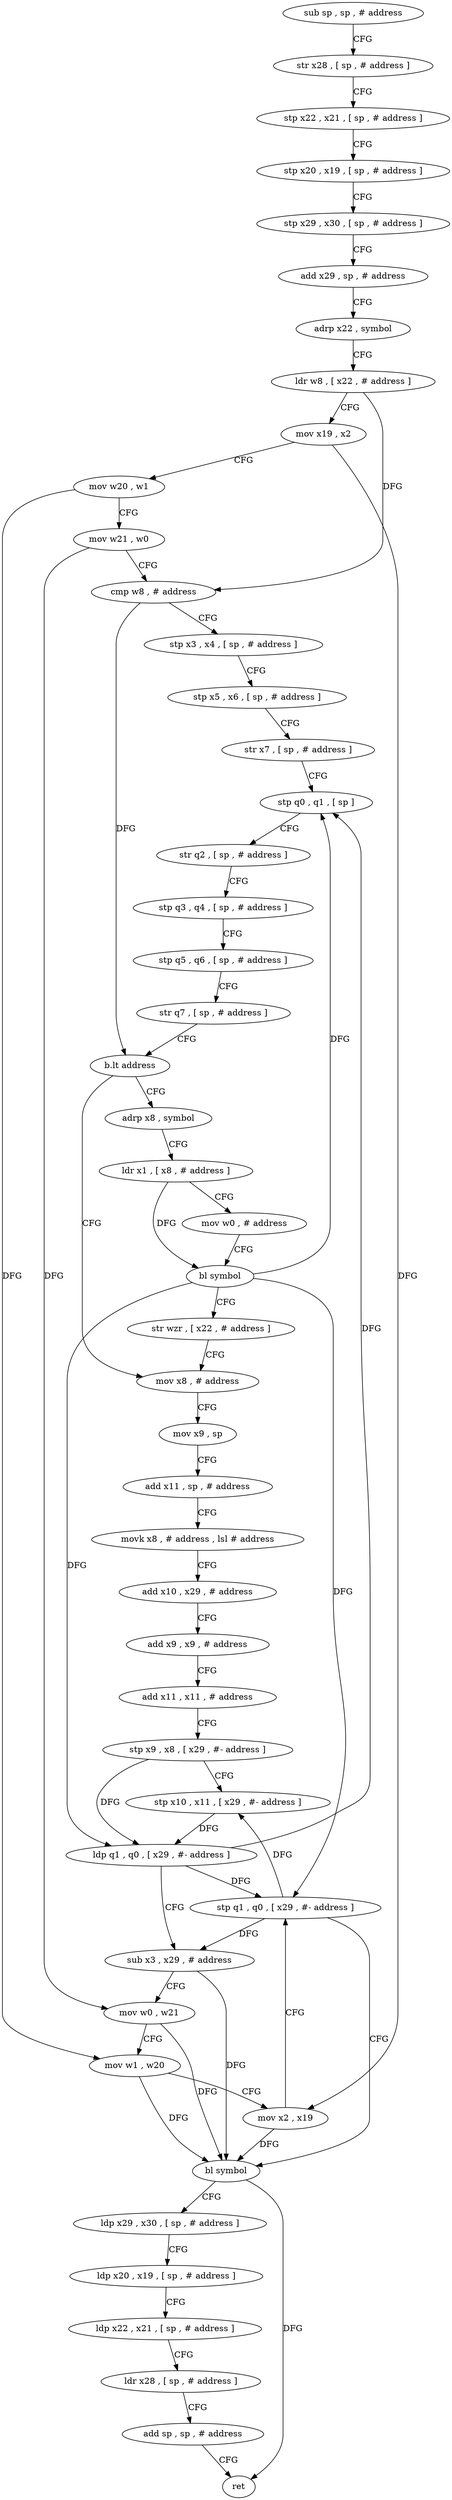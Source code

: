 digraph "func" {
"4207248" [label = "sub sp , sp , # address" ]
"4207252" [label = "str x28 , [ sp , # address ]" ]
"4207256" [label = "stp x22 , x21 , [ sp , # address ]" ]
"4207260" [label = "stp x20 , x19 , [ sp , # address ]" ]
"4207264" [label = "stp x29 , x30 , [ sp , # address ]" ]
"4207268" [label = "add x29 , sp , # address" ]
"4207272" [label = "adrp x22 , symbol" ]
"4207276" [label = "ldr w8 , [ x22 , # address ]" ]
"4207280" [label = "mov x19 , x2" ]
"4207284" [label = "mov w20 , w1" ]
"4207288" [label = "mov w21 , w0" ]
"4207292" [label = "cmp w8 , # address" ]
"4207296" [label = "stp x3 , x4 , [ sp , # address ]" ]
"4207300" [label = "stp x5 , x6 , [ sp , # address ]" ]
"4207304" [label = "str x7 , [ sp , # address ]" ]
"4207308" [label = "stp q0 , q1 , [ sp ]" ]
"4207312" [label = "str q2 , [ sp , # address ]" ]
"4207316" [label = "stp q3 , q4 , [ sp , # address ]" ]
"4207320" [label = "stp q5 , q6 , [ sp , # address ]" ]
"4207324" [label = "str q7 , [ sp , # address ]" ]
"4207328" [label = "b.lt address" ]
"4207352" [label = "mov x8 , # address" ]
"4207332" [label = "adrp x8 , symbol" ]
"4207356" [label = "mov x9 , sp" ]
"4207360" [label = "add x11 , sp , # address" ]
"4207364" [label = "movk x8 , # address , lsl # address" ]
"4207368" [label = "add x10 , x29 , # address" ]
"4207372" [label = "add x9 , x9 , # address" ]
"4207376" [label = "add x11 , x11 , # address" ]
"4207380" [label = "stp x9 , x8 , [ x29 , #- address ]" ]
"4207384" [label = "stp x10 , x11 , [ x29 , #- address ]" ]
"4207388" [label = "ldp q1 , q0 , [ x29 , #- address ]" ]
"4207392" [label = "sub x3 , x29 , # address" ]
"4207396" [label = "mov w0 , w21" ]
"4207400" [label = "mov w1 , w20" ]
"4207404" [label = "mov x2 , x19" ]
"4207408" [label = "stp q1 , q0 , [ x29 , #- address ]" ]
"4207412" [label = "bl symbol" ]
"4207416" [label = "ldp x29 , x30 , [ sp , # address ]" ]
"4207420" [label = "ldp x20 , x19 , [ sp , # address ]" ]
"4207424" [label = "ldp x22 , x21 , [ sp , # address ]" ]
"4207428" [label = "ldr x28 , [ sp , # address ]" ]
"4207432" [label = "add sp , sp , # address" ]
"4207436" [label = "ret" ]
"4207336" [label = "ldr x1 , [ x8 , # address ]" ]
"4207340" [label = "mov w0 , # address" ]
"4207344" [label = "bl symbol" ]
"4207348" [label = "str wzr , [ x22 , # address ]" ]
"4207248" -> "4207252" [ label = "CFG" ]
"4207252" -> "4207256" [ label = "CFG" ]
"4207256" -> "4207260" [ label = "CFG" ]
"4207260" -> "4207264" [ label = "CFG" ]
"4207264" -> "4207268" [ label = "CFG" ]
"4207268" -> "4207272" [ label = "CFG" ]
"4207272" -> "4207276" [ label = "CFG" ]
"4207276" -> "4207280" [ label = "CFG" ]
"4207276" -> "4207292" [ label = "DFG" ]
"4207280" -> "4207284" [ label = "CFG" ]
"4207280" -> "4207404" [ label = "DFG" ]
"4207284" -> "4207288" [ label = "CFG" ]
"4207284" -> "4207400" [ label = "DFG" ]
"4207288" -> "4207292" [ label = "CFG" ]
"4207288" -> "4207396" [ label = "DFG" ]
"4207292" -> "4207296" [ label = "CFG" ]
"4207292" -> "4207328" [ label = "DFG" ]
"4207296" -> "4207300" [ label = "CFG" ]
"4207300" -> "4207304" [ label = "CFG" ]
"4207304" -> "4207308" [ label = "CFG" ]
"4207308" -> "4207312" [ label = "CFG" ]
"4207312" -> "4207316" [ label = "CFG" ]
"4207316" -> "4207320" [ label = "CFG" ]
"4207320" -> "4207324" [ label = "CFG" ]
"4207324" -> "4207328" [ label = "CFG" ]
"4207328" -> "4207352" [ label = "CFG" ]
"4207328" -> "4207332" [ label = "CFG" ]
"4207352" -> "4207356" [ label = "CFG" ]
"4207332" -> "4207336" [ label = "CFG" ]
"4207356" -> "4207360" [ label = "CFG" ]
"4207360" -> "4207364" [ label = "CFG" ]
"4207364" -> "4207368" [ label = "CFG" ]
"4207368" -> "4207372" [ label = "CFG" ]
"4207372" -> "4207376" [ label = "CFG" ]
"4207376" -> "4207380" [ label = "CFG" ]
"4207380" -> "4207384" [ label = "CFG" ]
"4207380" -> "4207388" [ label = "DFG" ]
"4207384" -> "4207388" [ label = "DFG" ]
"4207388" -> "4207392" [ label = "CFG" ]
"4207388" -> "4207308" [ label = "DFG" ]
"4207388" -> "4207408" [ label = "DFG" ]
"4207392" -> "4207396" [ label = "CFG" ]
"4207392" -> "4207412" [ label = "DFG" ]
"4207396" -> "4207400" [ label = "CFG" ]
"4207396" -> "4207412" [ label = "DFG" ]
"4207400" -> "4207404" [ label = "CFG" ]
"4207400" -> "4207412" [ label = "DFG" ]
"4207404" -> "4207408" [ label = "CFG" ]
"4207404" -> "4207412" [ label = "DFG" ]
"4207408" -> "4207412" [ label = "CFG" ]
"4207408" -> "4207384" [ label = "DFG" ]
"4207408" -> "4207392" [ label = "DFG" ]
"4207412" -> "4207416" [ label = "CFG" ]
"4207412" -> "4207436" [ label = "DFG" ]
"4207416" -> "4207420" [ label = "CFG" ]
"4207420" -> "4207424" [ label = "CFG" ]
"4207424" -> "4207428" [ label = "CFG" ]
"4207428" -> "4207432" [ label = "CFG" ]
"4207432" -> "4207436" [ label = "CFG" ]
"4207336" -> "4207340" [ label = "CFG" ]
"4207336" -> "4207344" [ label = "DFG" ]
"4207340" -> "4207344" [ label = "CFG" ]
"4207344" -> "4207348" [ label = "CFG" ]
"4207344" -> "4207308" [ label = "DFG" ]
"4207344" -> "4207408" [ label = "DFG" ]
"4207344" -> "4207388" [ label = "DFG" ]
"4207348" -> "4207352" [ label = "CFG" ]
}
